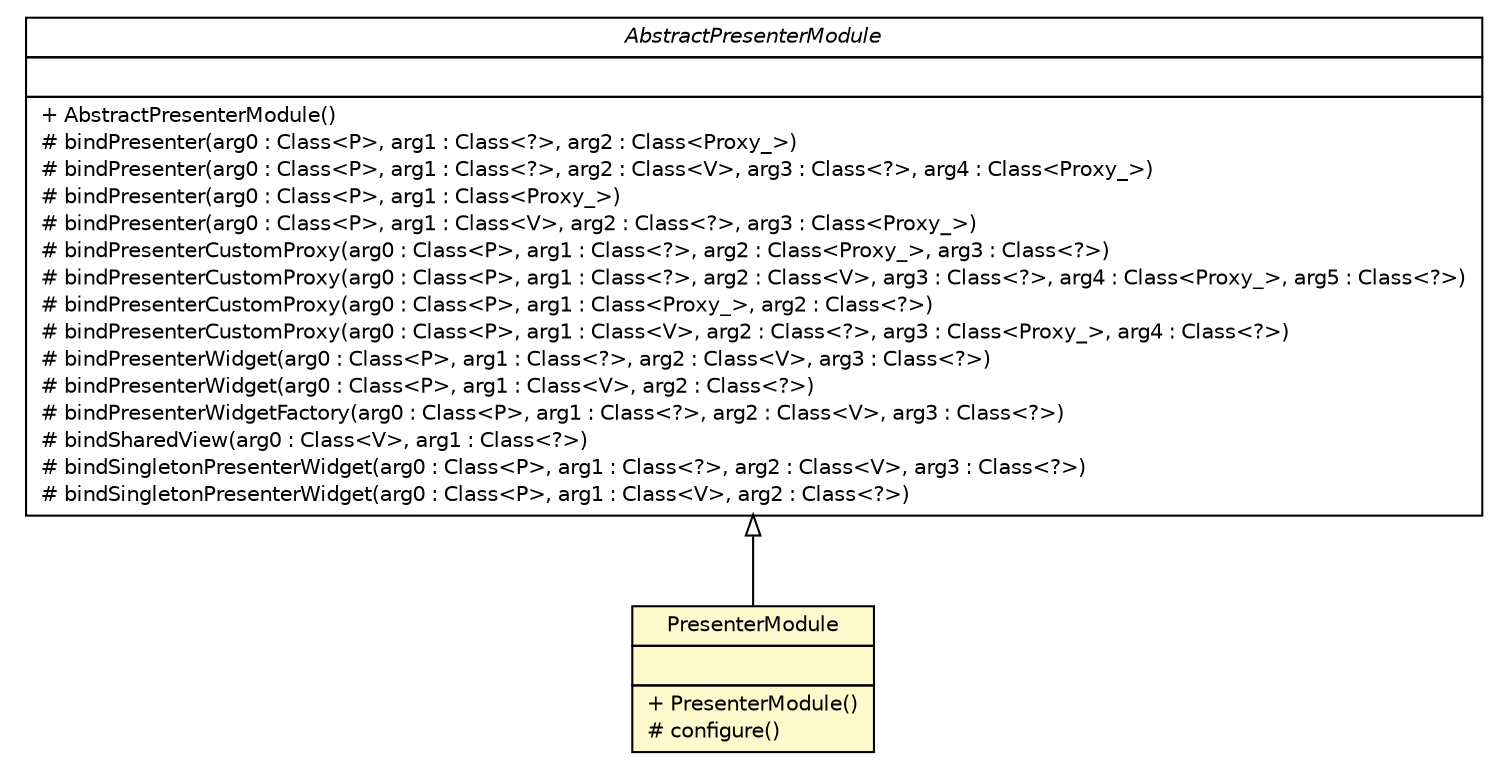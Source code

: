 #!/usr/local/bin/dot
#
# Class diagram 
# Generated by UMLGraph version 5.1 (http://www.umlgraph.org/)
#

digraph G {
	edge [fontname="Helvetica",fontsize=10,labelfontname="Helvetica",labelfontsize=10];
	node [fontname="Helvetica",fontsize=10,shape=plaintext];
	nodesep=0.25;
	ranksep=0.5;
	// br.net.meditec.client.inject.PresenterModule
	c5832 [label=<<table title="br.net.meditec.client.inject.PresenterModule" border="0" cellborder="1" cellspacing="0" cellpadding="2" port="p" bgcolor="lemonChiffon" href="./PresenterModule.html">
		<tr><td><table border="0" cellspacing="0" cellpadding="1">
<tr><td align="center" balign="center"> PresenterModule </td></tr>
		</table></td></tr>
		<tr><td><table border="0" cellspacing="0" cellpadding="1">
<tr><td align="left" balign="left">  </td></tr>
		</table></td></tr>
		<tr><td><table border="0" cellspacing="0" cellpadding="1">
<tr><td align="left" balign="left"> + PresenterModule() </td></tr>
<tr><td align="left" balign="left"> # configure() </td></tr>
		</table></td></tr>
		</table>>, fontname="Helvetica", fontcolor="black", fontsize=10.0];
	//br.net.meditec.client.inject.PresenterModule extends com.gwtplatform.mvp.client.gin.AbstractPresenterModule
	c5853:p -> c5832:p [dir=back,arrowtail=empty];
	// com.gwtplatform.mvp.client.gin.AbstractPresenterModule
	c5853 [label=<<table title="com.gwtplatform.mvp.client.gin.AbstractPresenterModule" border="0" cellborder="1" cellspacing="0" cellpadding="2" port="p" href="http://java.sun.com/j2se/1.4.2/docs/api/com/gwtplatform/mvp/client/gin/AbstractPresenterModule.html">
		<tr><td><table border="0" cellspacing="0" cellpadding="1">
<tr><td align="center" balign="center"><font face="Helvetica-Oblique"> AbstractPresenterModule </font></td></tr>
		</table></td></tr>
		<tr><td><table border="0" cellspacing="0" cellpadding="1">
<tr><td align="left" balign="left">  </td></tr>
		</table></td></tr>
		<tr><td><table border="0" cellspacing="0" cellpadding="1">
<tr><td align="left" balign="left"> + AbstractPresenterModule() </td></tr>
<tr><td align="left" balign="left"> # bindPresenter(arg0 : Class&lt;P&gt;, arg1 : Class&lt;?&gt;, arg2 : Class&lt;Proxy_&gt;) </td></tr>
<tr><td align="left" balign="left"> # bindPresenter(arg0 : Class&lt;P&gt;, arg1 : Class&lt;?&gt;, arg2 : Class&lt;V&gt;, arg3 : Class&lt;?&gt;, arg4 : Class&lt;Proxy_&gt;) </td></tr>
<tr><td align="left" balign="left"> # bindPresenter(arg0 : Class&lt;P&gt;, arg1 : Class&lt;Proxy_&gt;) </td></tr>
<tr><td align="left" balign="left"> # bindPresenter(arg0 : Class&lt;P&gt;, arg1 : Class&lt;V&gt;, arg2 : Class&lt;?&gt;, arg3 : Class&lt;Proxy_&gt;) </td></tr>
<tr><td align="left" balign="left"> # bindPresenterCustomProxy(arg0 : Class&lt;P&gt;, arg1 : Class&lt;?&gt;, arg2 : Class&lt;Proxy_&gt;, arg3 : Class&lt;?&gt;) </td></tr>
<tr><td align="left" balign="left"> # bindPresenterCustomProxy(arg0 : Class&lt;P&gt;, arg1 : Class&lt;?&gt;, arg2 : Class&lt;V&gt;, arg3 : Class&lt;?&gt;, arg4 : Class&lt;Proxy_&gt;, arg5 : Class&lt;?&gt;) </td></tr>
<tr><td align="left" balign="left"> # bindPresenterCustomProxy(arg0 : Class&lt;P&gt;, arg1 : Class&lt;Proxy_&gt;, arg2 : Class&lt;?&gt;) </td></tr>
<tr><td align="left" balign="left"> # bindPresenterCustomProxy(arg0 : Class&lt;P&gt;, arg1 : Class&lt;V&gt;, arg2 : Class&lt;?&gt;, arg3 : Class&lt;Proxy_&gt;, arg4 : Class&lt;?&gt;) </td></tr>
<tr><td align="left" balign="left"> # bindPresenterWidget(arg0 : Class&lt;P&gt;, arg1 : Class&lt;?&gt;, arg2 : Class&lt;V&gt;, arg3 : Class&lt;?&gt;) </td></tr>
<tr><td align="left" balign="left"> # bindPresenterWidget(arg0 : Class&lt;P&gt;, arg1 : Class&lt;V&gt;, arg2 : Class&lt;?&gt;) </td></tr>
<tr><td align="left" balign="left"> # bindPresenterWidgetFactory(arg0 : Class&lt;P&gt;, arg1 : Class&lt;?&gt;, arg2 : Class&lt;V&gt;, arg3 : Class&lt;?&gt;) </td></tr>
<tr><td align="left" balign="left"> # bindSharedView(arg0 : Class&lt;V&gt;, arg1 : Class&lt;?&gt;) </td></tr>
<tr><td align="left" balign="left"> # bindSingletonPresenterWidget(arg0 : Class&lt;P&gt;, arg1 : Class&lt;?&gt;, arg2 : Class&lt;V&gt;, arg3 : Class&lt;?&gt;) </td></tr>
<tr><td align="left" balign="left"> # bindSingletonPresenterWidget(arg0 : Class&lt;P&gt;, arg1 : Class&lt;V&gt;, arg2 : Class&lt;?&gt;) </td></tr>
		</table></td></tr>
		</table>>, fontname="Helvetica", fontcolor="black", fontsize=10.0];
}

